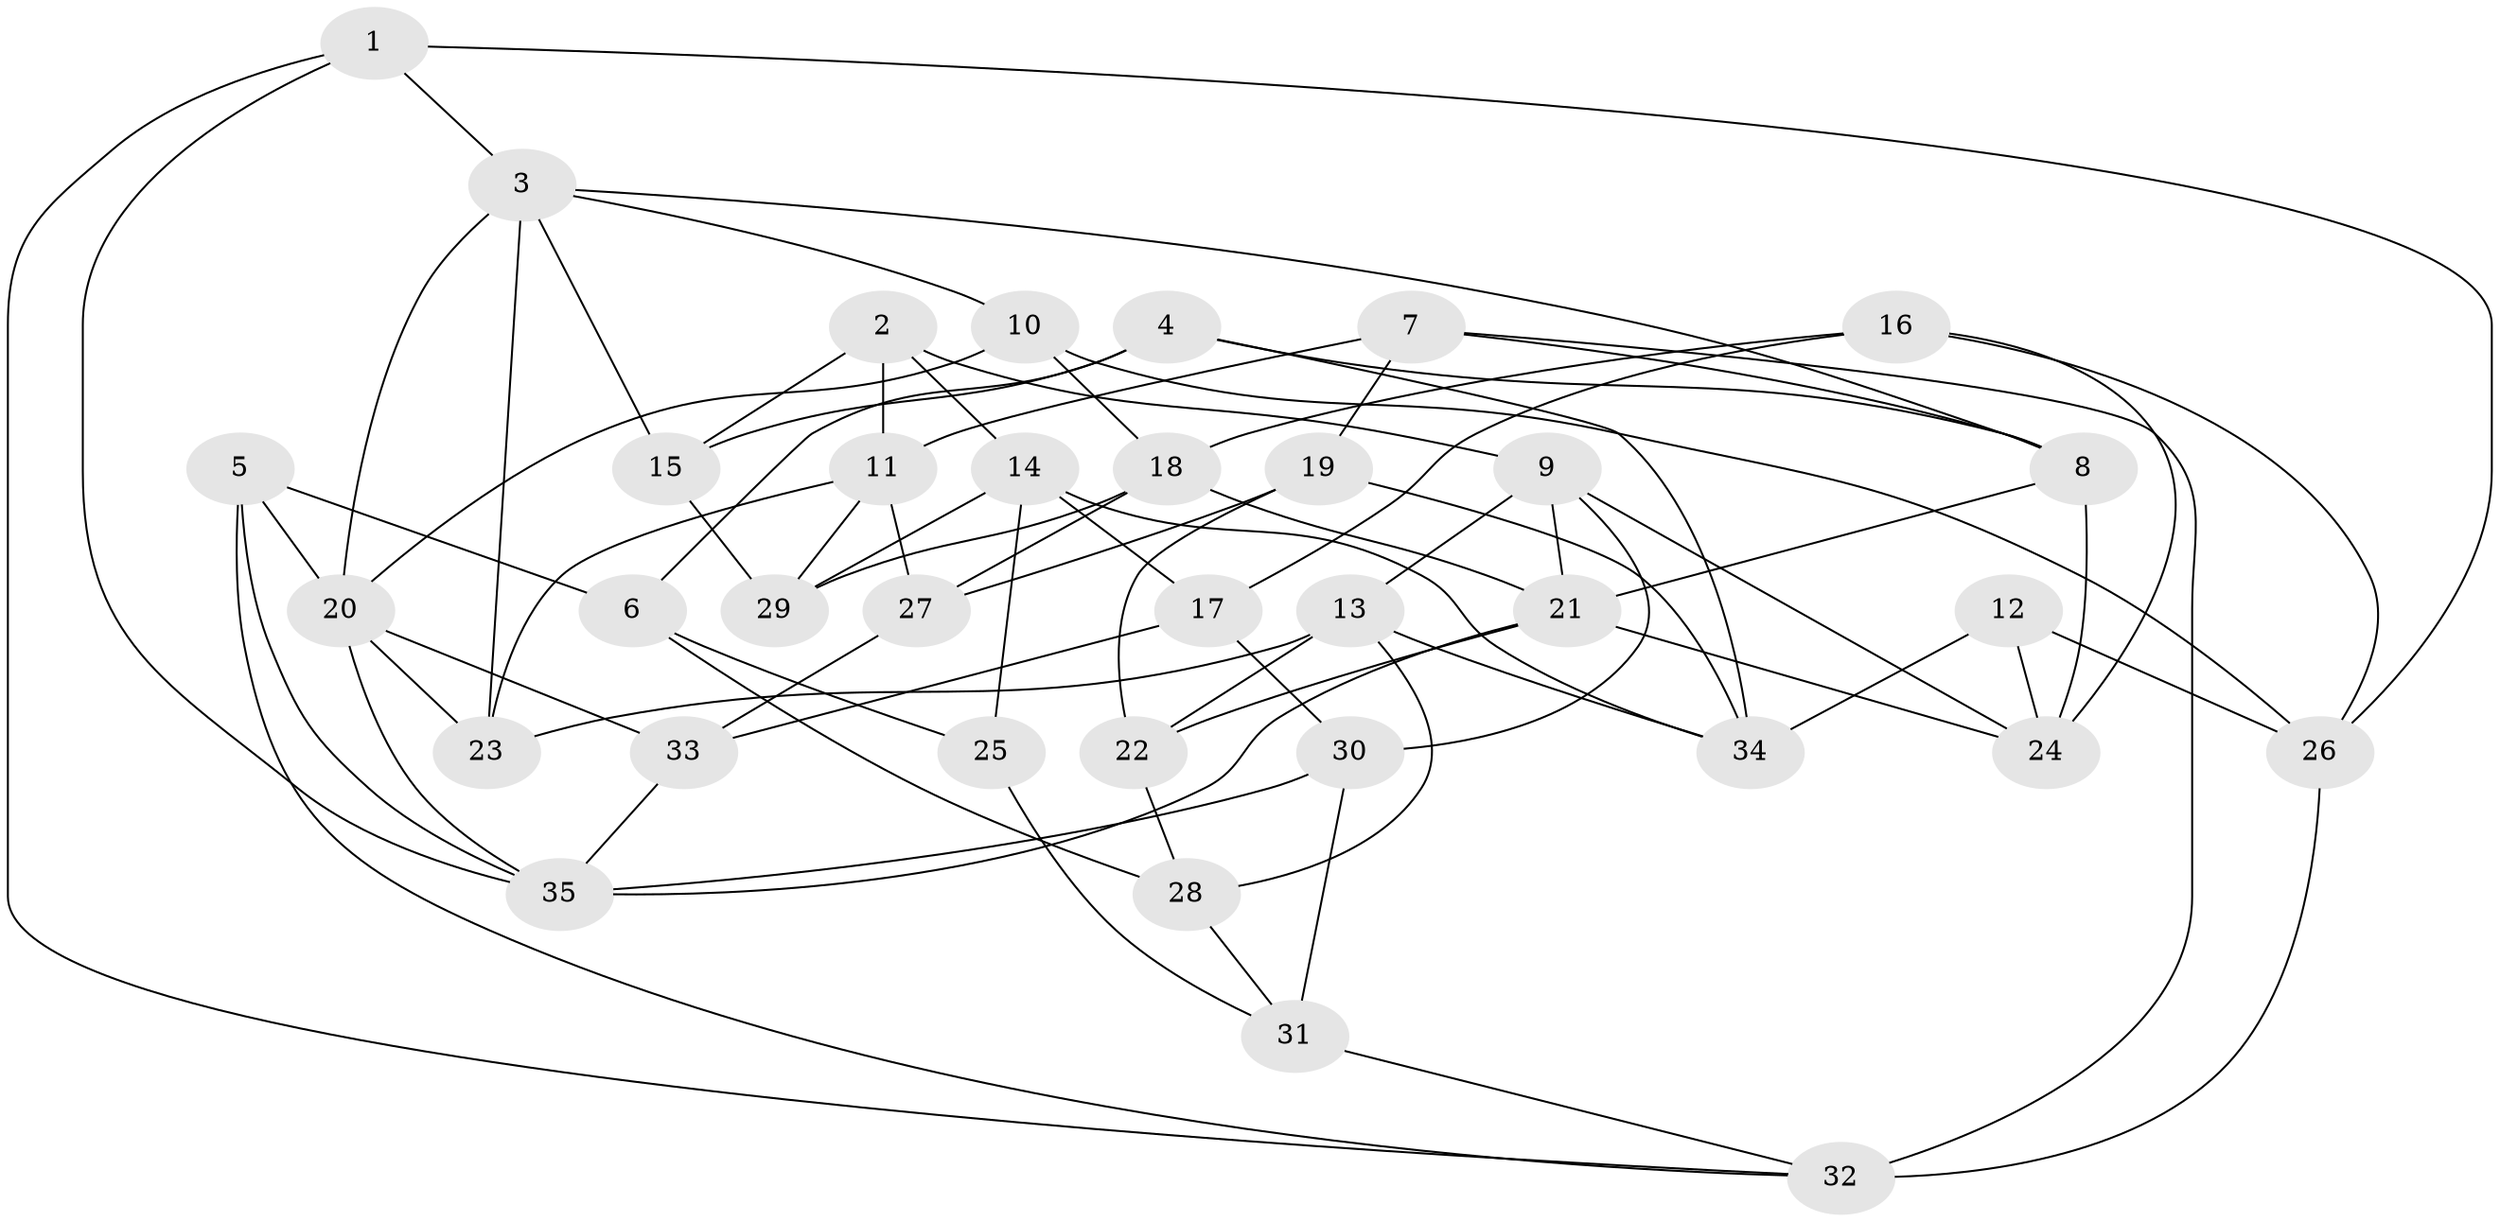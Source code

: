 // original degree distribution, {4: 1.0}
// Generated by graph-tools (version 1.1) at 2025/38/03/04/25 23:38:08]
// undirected, 35 vertices, 78 edges
graph export_dot {
  node [color=gray90,style=filled];
  1;
  2;
  3;
  4;
  5;
  6;
  7;
  8;
  9;
  10;
  11;
  12;
  13;
  14;
  15;
  16;
  17;
  18;
  19;
  20;
  21;
  22;
  23;
  24;
  25;
  26;
  27;
  28;
  29;
  30;
  31;
  32;
  33;
  34;
  35;
  1 -- 3 [weight=1.0];
  1 -- 26 [weight=1.0];
  1 -- 32 [weight=1.0];
  1 -- 35 [weight=1.0];
  2 -- 9 [weight=1.0];
  2 -- 11 [weight=1.0];
  2 -- 14 [weight=1.0];
  2 -- 15 [weight=1.0];
  3 -- 8 [weight=1.0];
  3 -- 10 [weight=1.0];
  3 -- 15 [weight=1.0];
  3 -- 20 [weight=1.0];
  3 -- 23 [weight=1.0];
  4 -- 6 [weight=1.0];
  4 -- 8 [weight=1.0];
  4 -- 15 [weight=1.0];
  4 -- 34 [weight=1.0];
  5 -- 6 [weight=1.0];
  5 -- 20 [weight=1.0];
  5 -- 32 [weight=1.0];
  5 -- 35 [weight=1.0];
  6 -- 25 [weight=1.0];
  6 -- 28 [weight=1.0];
  7 -- 8 [weight=1.0];
  7 -- 11 [weight=1.0];
  7 -- 19 [weight=1.0];
  7 -- 32 [weight=1.0];
  8 -- 21 [weight=1.0];
  8 -- 24 [weight=2.0];
  9 -- 13 [weight=2.0];
  9 -- 21 [weight=1.0];
  9 -- 24 [weight=1.0];
  9 -- 30 [weight=1.0];
  10 -- 18 [weight=1.0];
  10 -- 20 [weight=1.0];
  10 -- 26 [weight=1.0];
  11 -- 23 [weight=1.0];
  11 -- 27 [weight=1.0];
  11 -- 29 [weight=2.0];
  12 -- 24 [weight=1.0];
  12 -- 26 [weight=1.0];
  12 -- 34 [weight=2.0];
  13 -- 22 [weight=1.0];
  13 -- 23 [weight=1.0];
  13 -- 28 [weight=1.0];
  13 -- 34 [weight=1.0];
  14 -- 17 [weight=1.0];
  14 -- 25 [weight=2.0];
  14 -- 29 [weight=1.0];
  14 -- 34 [weight=1.0];
  15 -- 29 [weight=1.0];
  16 -- 17 [weight=1.0];
  16 -- 18 [weight=1.0];
  16 -- 24 [weight=1.0];
  16 -- 26 [weight=1.0];
  17 -- 30 [weight=1.0];
  17 -- 33 [weight=1.0];
  18 -- 21 [weight=1.0];
  18 -- 27 [weight=1.0];
  18 -- 29 [weight=2.0];
  19 -- 22 [weight=1.0];
  19 -- 27 [weight=1.0];
  19 -- 34 [weight=1.0];
  20 -- 23 [weight=1.0];
  20 -- 33 [weight=1.0];
  20 -- 35 [weight=1.0];
  21 -- 22 [weight=1.0];
  21 -- 24 [weight=1.0];
  21 -- 35 [weight=1.0];
  22 -- 28 [weight=1.0];
  25 -- 31 [weight=1.0];
  26 -- 32 [weight=2.0];
  27 -- 33 [weight=1.0];
  28 -- 31 [weight=1.0];
  30 -- 31 [weight=1.0];
  30 -- 35 [weight=1.0];
  31 -- 32 [weight=1.0];
  33 -- 35 [weight=1.0];
}

